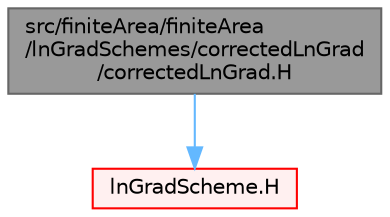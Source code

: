 digraph "src/finiteArea/finiteArea/lnGradSchemes/correctedLnGrad/correctedLnGrad.H"
{
 // LATEX_PDF_SIZE
  bgcolor="transparent";
  edge [fontname=Helvetica,fontsize=10,labelfontname=Helvetica,labelfontsize=10];
  node [fontname=Helvetica,fontsize=10,shape=box,height=0.2,width=0.4];
  Node1 [id="Node000001",label="src/finiteArea/finiteArea\l/lnGradSchemes/correctedLnGrad\l/correctedLnGrad.H",height=0.2,width=0.4,color="gray40", fillcolor="grey60", style="filled", fontcolor="black",tooltip=" "];
  Node1 -> Node2 [id="edge1_Node000001_Node000002",color="steelblue1",style="solid",tooltip=" "];
  Node2 [id="Node000002",label="lnGradScheme.H",height=0.2,width=0.4,color="red", fillcolor="#FFF0F0", style="filled",URL="$lnGradScheme_8H.html",tooltip=" "];
}
